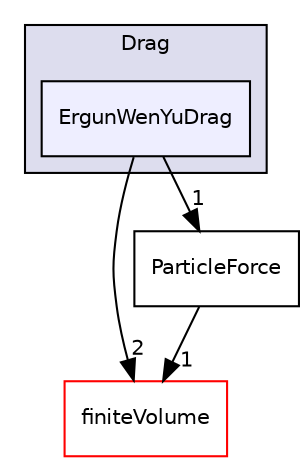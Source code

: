 digraph "src/lagrangian/intermediate/submodels/Kinematic/ParticleForces/Drag/ErgunWenYuDrag" {
  bgcolor=transparent;
  compound=true
  node [ fontsize="10", fontname="Helvetica"];
  edge [ labelfontsize="10", labelfontname="Helvetica"];
  subgraph clusterdir_620819115bb7ac1ed0b4d6e4ce0b4bd5 {
    graph [ bgcolor="#ddddee", pencolor="black", label="Drag" fontname="Helvetica", fontsize="10", URL="dir_620819115bb7ac1ed0b4d6e4ce0b4bd5.html"]
  dir_b529926956c716ce3d22a0b8d4c8ff65 [shape=box, label="ErgunWenYuDrag", style="filled", fillcolor="#eeeeff", pencolor="black", URL="dir_b529926956c716ce3d22a0b8d4c8ff65.html"];
  }
  dir_9bd15774b555cf7259a6fa18f99fe99b [shape=box label="finiteVolume" color="red" URL="dir_9bd15774b555cf7259a6fa18f99fe99b.html"];
  dir_6ac06ece5f26f1196a12108b46c15ea0 [shape=box label="ParticleForce" URL="dir_6ac06ece5f26f1196a12108b46c15ea0.html"];
  dir_6ac06ece5f26f1196a12108b46c15ea0->dir_9bd15774b555cf7259a6fa18f99fe99b [headlabel="1", labeldistance=1.5 headhref="dir_001551_000896.html"];
  dir_b529926956c716ce3d22a0b8d4c8ff65->dir_9bd15774b555cf7259a6fa18f99fe99b [headlabel="2", labeldistance=1.5 headhref="dir_001538_000896.html"];
  dir_b529926956c716ce3d22a0b8d4c8ff65->dir_6ac06ece5f26f1196a12108b46c15ea0 [headlabel="1", labeldistance=1.5 headhref="dir_001538_001551.html"];
}
